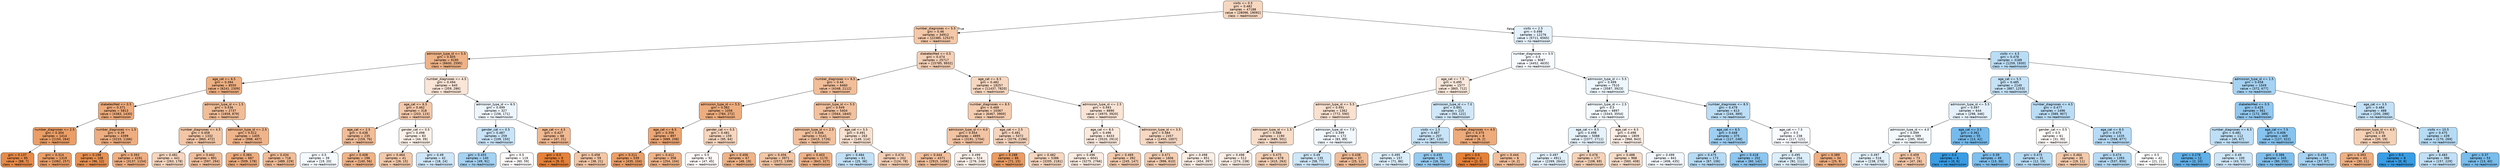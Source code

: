 digraph Tree {
node [shape=box, style="filled, rounded", color="black", fontname=helvetica] ;
edge [fontname=helvetica] ;
0 [label="visits <= 0.5\ngini = 0.482\nsamples = 47188\nvalue = [28096, 19092]\nclass = readmission", fillcolor="#f7d7c0"] ;
1 [label="number_diagnoses <= 5.5\ngini = 0.46\nsamples = 34912\nvalue = [22385, 12527]\nclass = readmission", fillcolor="#f4c8a8"] ;
0 -> 1 [labeldistance=2.5, labelangle=45, headlabel="True"] ;
2 [label="admission_type_id <= 5.5\ngini = 0.405\nsamples = 9195\nvalue = [6600, 2595]\nclass = readmission", fillcolor="#efb387"] ;
1 -> 2 ;
3 [label="age_cat <= 6.5\ngini = 0.394\nsamples = 8550\nvalue = [6241, 2309]\nclass = readmission", fillcolor="#efb082"] ;
2 -> 3 ;
4 [label="diabetesMed <= 0.5\ngini = 0.371\nsamples = 5813\nvalue = [4383, 1430]\nclass = readmission", fillcolor="#edaa7a"] ;
3 -> 4 ;
5 [label="number_diagnoses <= 2.5\ngini = 0.304\nsamples = 1414\nvalue = [1150, 264]\nclass = readmission", fillcolor="#eb9e66"] ;
4 -> 5 ;
6 [label="gini = 0.137\nsamples = 95\nvalue = [88, 7]\nclass = readmission", fillcolor="#e78b49"] ;
5 -> 6 ;
7 [label="gini = 0.314\nsamples = 1319\nvalue = [1062, 257]\nclass = readmission", fillcolor="#eb9f69"] ;
5 -> 7 ;
8 [label="number_diagnoses <= 1.5\ngini = 0.39\nsamples = 4399\nvalue = [3233, 1166]\nclass = readmission", fillcolor="#eeae80"] ;
4 -> 8 ;
9 [label="gini = 0.198\nsamples = 108\nvalue = [96, 12]\nclass = readmission", fillcolor="#e89152"] ;
8 -> 9 ;
10 [label="gini = 0.393\nsamples = 4291\nvalue = [3137, 1154]\nclass = readmission", fillcolor="#efaf82"] ;
8 -> 10 ;
11 [label="admission_type_id <= 1.5\ngini = 0.436\nsamples = 2737\nvalue = [1858, 879]\nclass = readmission", fillcolor="#f1bd97"] ;
3 -> 11 ;
12 [label="number_diagnoses <= 4.5\ngini = 0.458\nsamples = 1332\nvalue = [860, 472]\nclass = readmission", fillcolor="#f3c6a6"] ;
11 -> 12 ;
13 [label="gini = 0.481\nsamples = 441\nvalue = [263, 178]\nclass = readmission", fillcolor="#f7d6bf"] ;
12 -> 13 ;
14 [label="gini = 0.442\nsamples = 891\nvalue = [597, 294]\nclass = readmission", fillcolor="#f2bf9b"] ;
12 -> 14 ;
15 [label="admission_type_id <= 2.5\ngini = 0.412\nsamples = 1405\nvalue = [998, 407]\nclass = readmission", fillcolor="#f0b48a"] ;
11 -> 15 ;
16 [label="gini = 0.384\nsamples = 687\nvalue = [509, 178]\nclass = readmission", fillcolor="#eead7e"] ;
15 -> 16 ;
17 [label="gini = 0.434\nsamples = 718\nvalue = [489, 229]\nclass = readmission", fillcolor="#f1bc96"] ;
15 -> 17 ;
18 [label="number_diagnoses <= 4.5\ngini = 0.494\nsamples = 645\nvalue = [359, 286]\nclass = readmission", fillcolor="#fae5d7"] ;
2 -> 18 ;
19 [label="age_cat <= 6.5\ngini = 0.462\nsamples = 318\nvalue = [203, 115]\nclass = readmission", fillcolor="#f4c8a9"] ;
18 -> 19 ;
20 [label="age_cat <= 2.5\ngini = 0.438\nsamples = 235\nvalue = [159, 76]\nclass = readmission", fillcolor="#f1bd98"] ;
19 -> 20 ;
21 [label="gini = 0.5\nsamples = 39\nvalue = [19, 20]\nclass = no-readmission", fillcolor="#f5fafe"] ;
20 -> 21 ;
22 [label="gini = 0.408\nsamples = 196\nvalue = [140, 56]\nclass = readmission", fillcolor="#efb388"] ;
20 -> 22 ;
23 [label="gender_cat <= 0.5\ngini = 0.498\nsamples = 83\nvalue = [44, 39]\nclass = readmission", fillcolor="#fcf1e8"] ;
19 -> 23 ;
24 [label="gini = 0.464\nsamples = 41\nvalue = [26, 15]\nclass = readmission", fillcolor="#f4caab"] ;
23 -> 24 ;
25 [label="gini = 0.49\nsamples = 42\nvalue = [18, 24]\nclass = no-readmission", fillcolor="#cee6f8"] ;
23 -> 25 ;
26 [label="admission_type_id <= 6.5\ngini = 0.499\nsamples = 327\nvalue = [156, 171]\nclass = no-readmission", fillcolor="#eef6fd"] ;
18 -> 26 ;
27 [label="gender_cat <= 0.5\ngini = 0.487\nsamples = 259\nvalue = [109, 150]\nclass = no-readmission", fillcolor="#c9e4f8"] ;
26 -> 27 ;
28 [label="gini = 0.455\nsamples = 140\nvalue = [49, 91]\nclass = no-readmission", fillcolor="#a4d2f3"] ;
27 -> 28 ;
29 [label="gini = 0.5\nsamples = 119\nvalue = [60, 59]\nclass = readmission", fillcolor="#fffdfc"] ;
27 -> 29 ;
30 [label="age_cat <= 4.5\ngini = 0.427\nsamples = 68\nvalue = [47, 21]\nclass = readmission", fillcolor="#f1b991"] ;
26 -> 30 ;
31 [label="gini = 0.0\nsamples = 9\nvalue = [9, 0]\nclass = readmission", fillcolor="#e58139"] ;
30 -> 31 ;
32 [label="gini = 0.458\nsamples = 59\nvalue = [38, 21]\nclass = readmission", fillcolor="#f3c7a6"] ;
30 -> 32 ;
33 [label="diabetesMed <= 0.5\ngini = 0.474\nsamples = 25717\nvalue = [15785, 9932]\nclass = readmission", fillcolor="#f5d0b6"] ;
1 -> 33 ;
34 [label="number_diagnoses <= 6.5\ngini = 0.44\nsamples = 6460\nvalue = [4348, 2112]\nclass = readmission", fillcolor="#f2be99"] ;
33 -> 34 ;
35 [label="admission_type_id <= 5.5\ngini = 0.382\nsamples = 1056\nvalue = [784, 272]\nclass = readmission", fillcolor="#eead7e"] ;
34 -> 35 ;
36 [label="age_cat <= 6.5\ngini = 0.356\nsamples = 897\nvalue = [689, 208]\nclass = readmission", fillcolor="#eda775"] ;
35 -> 36 ;
37 [label="gini = 0.311\nsamples = 539\nvalue = [435, 104]\nclass = readmission", fillcolor="#eb9f68"] ;
36 -> 37 ;
38 [label="gini = 0.412\nsamples = 358\nvalue = [254, 104]\nclass = readmission", fillcolor="#f0b58a"] ;
36 -> 38 ;
39 [label="gender_cat <= 0.5\ngini = 0.481\nsamples = 159\nvalue = [95, 64]\nclass = readmission", fillcolor="#f7d6be"] ;
35 -> 39 ;
40 [label="gini = 0.5\nsamples = 92\nvalue = [47, 45]\nclass = readmission", fillcolor="#fefaf7"] ;
39 -> 40 ;
41 [label="gini = 0.406\nsamples = 67\nvalue = [48, 19]\nclass = readmission", fillcolor="#efb387"] ;
39 -> 41 ;
42 [label="admission_type_id <= 5.5\ngini = 0.449\nsamples = 5404\nvalue = [3564, 1840]\nclass = readmission", fillcolor="#f2c29f"] ;
34 -> 42 ;
43 [label="admission_type_id <= 2.5\ngini = 0.446\nsamples = 5141\nvalue = [3415, 1726]\nclass = readmission", fillcolor="#f2c19d"] ;
42 -> 43 ;
44 [label="gini = 0.456\nsamples = 3971\nvalue = [2572, 1399]\nclass = readmission", fillcolor="#f3c6a5"] ;
43 -> 44 ;
45 [label="gini = 0.403\nsamples = 1170\nvalue = [843, 327]\nclass = readmission", fillcolor="#efb286"] ;
43 -> 45 ;
46 [label="age_cat <= 5.5\ngini = 0.491\nsamples = 263\nvalue = [149, 114]\nclass = readmission", fillcolor="#f9e1d0"] ;
42 -> 46 ;
47 [label="gini = 0.484\nsamples = 61\nvalue = [25, 36]\nclass = no-readmission", fillcolor="#c2e1f7"] ;
46 -> 47 ;
48 [label="gini = 0.474\nsamples = 202\nvalue = [124, 78]\nclass = readmission", fillcolor="#f5d0b6"] ;
46 -> 48 ;
49 [label="age_cat <= 6.5\ngini = 0.482\nsamples = 19257\nvalue = [11437, 7820]\nclass = readmission", fillcolor="#f7d7c0"] ;
33 -> 49 ;
50 [label="number_diagnoses <= 8.5\ngini = 0.469\nsamples = 10367\nvalue = [6467, 3900]\nclass = readmission", fillcolor="#f5cdb0"] ;
49 -> 50 ;
51 [label="admission_type_id <= 4.0\ngini = 0.454\nsamples = 4895\nvalue = [3191, 1704]\nclass = readmission", fillcolor="#f3c4a3"] ;
50 -> 51 ;
52 [label="gini = 0.444\nsamples = 4371\nvalue = [2915, 1456]\nclass = readmission", fillcolor="#f2c09c"] ;
51 -> 52 ;
53 [label="gini = 0.499\nsamples = 524\nvalue = [276, 248]\nclass = readmission", fillcolor="#fcf2eb"] ;
51 -> 53 ;
54 [label="age_cat <= 2.5\ngini = 0.481\nsamples = 5472\nvalue = [3276, 2196]\nclass = readmission", fillcolor="#f6d5be"] ;
50 -> 54 ;
55 [label="gini = 0.288\nsamples = 86\nvalue = [71, 15]\nclass = readmission", fillcolor="#ea9c63"] ;
54 -> 55 ;
56 [label="gini = 0.482\nsamples = 5386\nvalue = [3205, 2181]\nclass = readmission", fillcolor="#f7d7c0"] ;
54 -> 56 ;
57 [label="admission_type_id <= 2.5\ngini = 0.493\nsamples = 8890\nvalue = [4970, 3920]\nclass = readmission", fillcolor="#fae4d5"] ;
49 -> 57 ;
58 [label="age_cat <= 8.5\ngini = 0.496\nsamples = 6433\nvalue = [3520, 2913]\nclass = readmission", fillcolor="#fbe9dd"] ;
57 -> 58 ;
59 [label="gini = 0.496\nsamples = 6041\nvalue = [3275, 2766]\nclass = readmission", fillcolor="#fbebe0"] ;
58 -> 59 ;
60 [label="gini = 0.469\nsamples = 392\nvalue = [245, 147]\nclass = readmission", fillcolor="#f5cdb0"] ;
58 -> 60 ;
61 [label="admission_type_id <= 3.5\ngini = 0.484\nsamples = 2457\nvalue = [1450, 1007]\nclass = readmission", fillcolor="#f7d9c3"] ;
57 -> 61 ;
62 [label="gini = 0.471\nsamples = 1606\nvalue = [996, 610]\nclass = readmission", fillcolor="#f5ceb2"] ;
61 -> 62 ;
63 [label="gini = 0.498\nsamples = 851\nvalue = [454, 397]\nclass = readmission", fillcolor="#fcefe6"] ;
61 -> 63 ;
64 [label="visits <= 2.5\ngini = 0.498\nsamples = 12276\nvalue = [5711, 6565]\nclass = no-readmission", fillcolor="#e5f2fc"] ;
0 -> 64 [labeldistance=2.5, labelangle=-45, headlabel="False"] ;
65 [label="number_diagnoses <= 5.5\ngini = 0.5\nsamples = 9087\nvalue = [4452, 4635]\nclass = no-readmission", fillcolor="#f7fbfe"] ;
64 -> 65 ;
66 [label="age_cat <= 7.5\ngini = 0.495\nsamples = 1577\nvalue = [865, 712]\nclass = readmission", fillcolor="#fae9dc"] ;
65 -> 66 ;
67 [label="admission_type_id <= 5.5\ngini = 0.491\nsamples = 1362\nvalue = [772, 590]\nclass = readmission", fillcolor="#f9e1d0"] ;
66 -> 67 ;
68 [label="admission_type_id <= 1.5\ngini = 0.488\nsamples = 1190\nvalue = [689, 501]\nclass = readmission", fillcolor="#f8ddc9"] ;
67 -> 68 ;
69 [label="gini = 0.498\nsamples = 512\nvalue = [274, 238]\nclass = readmission", fillcolor="#fceee5"] ;
68 -> 69 ;
70 [label="gini = 0.475\nsamples = 678\nvalue = [415, 263]\nclass = readmission", fillcolor="#f5d1b6"] ;
68 -> 70 ;
71 [label="admission_type_id <= 7.0\ngini = 0.499\nsamples = 172\nvalue = [83, 89]\nclass = no-readmission", fillcolor="#f2f8fd"] ;
67 -> 71 ;
72 [label="gini = 0.49\nsamples = 135\nvalue = [58, 77]\nclass = no-readmission", fillcolor="#cee7f9"] ;
71 -> 72 ;
73 [label="gini = 0.438\nsamples = 37\nvalue = [25, 12]\nclass = readmission", fillcolor="#f1bd98"] ;
71 -> 73 ;
74 [label="admission_type_id <= 7.0\ngini = 0.491\nsamples = 215\nvalue = [93, 122]\nclass = no-readmission", fillcolor="#d0e8f9"] ;
66 -> 74 ;
75 [label="visits <= 1.5\ngini = 0.487\nsamples = 207\nvalue = [87, 120]\nclass = no-readmission", fillcolor="#c9e4f8"] ;
74 -> 75 ;
76 [label="gini = 0.495\nsamples = 157\nvalue = [71, 86]\nclass = no-readmission", fillcolor="#dceefa"] ;
75 -> 76 ;
77 [label="gini = 0.435\nsamples = 50\nvalue = [16, 34]\nclass = no-readmission", fillcolor="#96cbf1"] ;
75 -> 77 ;
78 [label="number_diagnoses <= 4.5\ngini = 0.375\nsamples = 8\nvalue = [6, 2]\nclass = readmission", fillcolor="#eeab7b"] ;
74 -> 78 ;
79 [label="gini = 0.0\nsamples = 2\nvalue = [2, 0]\nclass = readmission", fillcolor="#e58139"] ;
78 -> 79 ;
80 [label="gini = 0.444\nsamples = 6\nvalue = [4, 2]\nclass = readmission", fillcolor="#f2c09c"] ;
78 -> 80 ;
81 [label="admission_type_id <= 5.5\ngini = 0.499\nsamples = 7510\nvalue = [3587, 3923]\nclass = no-readmission", fillcolor="#eef7fd"] ;
65 -> 81 ;
82 [label="admission_type_id <= 2.5\ngini = 0.5\nsamples = 6897\nvalue = [3343, 3554]\nclass = no-readmission", fillcolor="#f3f9fd"] ;
81 -> 82 ;
83 [label="age_cat <= 8.5\ngini = 0.498\nsamples = 5088\nvalue = [2377, 2711]\nclass = no-readmission", fillcolor="#e7f3fc"] ;
82 -> 83 ;
84 [label="gini = 0.497\nsamples = 4911\nvalue = [2269, 2642]\nclass = no-readmission", fillcolor="#e3f1fb"] ;
83 -> 84 ;
85 [label="gini = 0.476\nsamples = 177\nvalue = [108, 69]\nclass = readmission", fillcolor="#f6d2b8"] ;
83 -> 85 ;
86 [label="age_cat <= 6.5\ngini = 0.498\nsamples = 1809\nvalue = [966, 843]\nclass = readmission", fillcolor="#fcefe6"] ;
82 -> 86 ;
87 [label="gini = 0.488\nsamples = 968\nvalue = [560, 408]\nclass = readmission", fillcolor="#f8ddc9"] ;
86 -> 87 ;
88 [label="gini = 0.499\nsamples = 841\nvalue = [406, 435]\nclass = no-readmission", fillcolor="#f2f8fd"] ;
86 -> 88 ;
89 [label="number_diagnoses <= 8.5\ngini = 0.479\nsamples = 613\nvalue = [244, 369]\nclass = no-readmission", fillcolor="#bcdef6"] ;
81 -> 89 ;
90 [label="age_cat <= 6.5\ngini = 0.448\nsamples = 375\nvalue = [127, 248]\nclass = no-readmission", fillcolor="#9ecff2"] ;
89 -> 90 ;
91 [label="gini = 0.475\nsamples = 173\nvalue = [67, 106]\nclass = no-readmission", fillcolor="#b6dbf5"] ;
90 -> 91 ;
92 [label="gini = 0.418\nsamples = 202\nvalue = [60, 142]\nclass = no-readmission", fillcolor="#8dc6f0"] ;
90 -> 92 ;
93 [label="age_cat <= 7.5\ngini = 0.5\nsamples = 238\nvalue = [117, 121]\nclass = no-readmission", fillcolor="#f8fcfe"] ;
89 -> 93 ;
94 [label="gini = 0.495\nsamples = 204\nvalue = [92, 112]\nclass = no-readmission", fillcolor="#dceefa"] ;
93 -> 94 ;
95 [label="gini = 0.389\nsamples = 34\nvalue = [25, 9]\nclass = readmission", fillcolor="#eeae80"] ;
93 -> 95 ;
96 [label="visits <= 4.5\ngini = 0.478\nsamples = 3189\nvalue = [1259, 1930]\nclass = no-readmission", fillcolor="#baddf6"] ;
64 -> 96 ;
97 [label="age_cat <= 5.5\ngini = 0.485\nsamples = 2140\nvalue = [887, 1253]\nclass = no-readmission", fillcolor="#c5e2f7"] ;
96 -> 97 ;
98 [label="admission_type_id <= 5.5\ngini = 0.497\nsamples = 644\nvalue = [298, 346]\nclass = no-readmission", fillcolor="#e4f1fb"] ;
97 -> 98 ;
99 [label="admission_type_id <= 4.0\ngini = 0.499\nsamples = 589\nvalue = [285, 304]\nclass = no-readmission", fillcolor="#f3f9fd"] ;
98 -> 99 ;
100 [label="gini = 0.497\nsamples = 516\nvalue = [238, 278]\nclass = no-readmission", fillcolor="#e3f1fb"] ;
99 -> 100 ;
101 [label="gini = 0.459\nsamples = 73\nvalue = [47, 26]\nclass = readmission", fillcolor="#f3c7a7"] ;
99 -> 101 ;
102 [label="age_cat <= 3.5\ngini = 0.361\nsamples = 55\nvalue = [13, 42]\nclass = no-readmission", fillcolor="#76bbed"] ;
98 -> 102 ;
103 [label="gini = 0.0\nsamples = 6\nvalue = [0, 6]\nclass = no-readmission", fillcolor="#399de5"] ;
102 -> 103 ;
104 [label="gini = 0.39\nsamples = 49\nvalue = [13, 36]\nclass = no-readmission", fillcolor="#80c0ee"] ;
102 -> 104 ;
105 [label="number_diagnoses <= 4.5\ngini = 0.477\nsamples = 1496\nvalue = [589, 907]\nclass = no-readmission", fillcolor="#baddf6"] ;
97 -> 105 ;
106 [label="gender_cat <= 0.5\ngini = 0.5\nsamples = 61\nvalue = [31, 30]\nclass = readmission", fillcolor="#fefbf9"] ;
105 -> 106 ;
107 [label="gini = 0.475\nsamples = 31\nvalue = [12, 19]\nclass = no-readmission", fillcolor="#b6dbf5"] ;
106 -> 107 ;
108 [label="gini = 0.464\nsamples = 30\nvalue = [19, 11]\nclass = readmission", fillcolor="#f4caac"] ;
106 -> 108 ;
109 [label="age_cat <= 8.5\ngini = 0.475\nsamples = 1435\nvalue = [558, 877]\nclass = no-readmission", fillcolor="#b7dbf6"] ;
105 -> 109 ;
110 [label="gini = 0.474\nsamples = 1393\nvalue = [537, 856]\nclass = no-readmission", fillcolor="#b5daf5"] ;
109 -> 110 ;
111 [label="gini = 0.5\nsamples = 42\nvalue = [21, 21]\nclass = readmission", fillcolor="#ffffff"] ;
109 -> 111 ;
112 [label="admission_type_id <= 1.5\ngini = 0.458\nsamples = 1049\nvalue = [372, 677]\nclass = no-readmission", fillcolor="#a6d3f3"] ;
96 -> 112 ;
113 [label="diabetesMed <= 0.5\ngini = 0.425\nsamples = 561\nvalue = [172, 389]\nclass = no-readmission", fillcolor="#91c8f0"] ;
112 -> 113 ;
114 [label="number_diagnoses <= 6.5\ngini = 0.481\nsamples = 112\nvalue = [45, 67]\nclass = no-readmission", fillcolor="#bedff6"] ;
113 -> 114 ;
115 [label="gini = 0.278\nsamples = 12\nvalue = [2, 10]\nclass = no-readmission", fillcolor="#61b1ea"] ;
114 -> 115 ;
116 [label="gini = 0.49\nsamples = 100\nvalue = [43, 57]\nclass = no-readmission", fillcolor="#cee7f9"] ;
114 -> 116 ;
117 [label="age_cat <= 7.5\ngini = 0.406\nsamples = 449\nvalue = [127, 322]\nclass = no-readmission", fillcolor="#87c4ef"] ;
113 -> 117 ;
118 [label="gini = 0.386\nsamples = 345\nvalue = [90, 255]\nclass = no-readmission", fillcolor="#7fc0ee"] ;
117 -> 118 ;
119 [label="gini = 0.458\nsamples = 104\nvalue = [37, 67]\nclass = no-readmission", fillcolor="#a6d3f3"] ;
117 -> 119 ;
120 [label="age_cat <= 3.5\ngini = 0.484\nsamples = 488\nvalue = [200, 288]\nclass = no-readmission", fillcolor="#c2e1f7"] ;
112 -> 120 ;
121 [label="admission_type_id <= 4.5\ngini = 0.475\nsamples = 49\nvalue = [30, 19]\nclass = readmission", fillcolor="#f5d1b6"] ;
120 -> 121 ;
122 [label="gini = 0.393\nsamples = 41\nvalue = [30, 11]\nclass = readmission", fillcolor="#efaf82"] ;
121 -> 122 ;
123 [label="gini = 0.0\nsamples = 8\nvalue = [0, 8]\nclass = no-readmission", fillcolor="#399de5"] ;
121 -> 123 ;
124 [label="visits <= 10.5\ngini = 0.475\nsamples = 439\nvalue = [170, 269]\nclass = no-readmission", fillcolor="#b6dbf5"] ;
120 -> 124 ;
125 [label="gini = 0.483\nsamples = 386\nvalue = [157, 229]\nclass = no-readmission", fillcolor="#c1e0f7"] ;
124 -> 125 ;
126 [label="gini = 0.37\nsamples = 53\nvalue = [13, 40]\nclass = no-readmission", fillcolor="#79bded"] ;
124 -> 126 ;
}